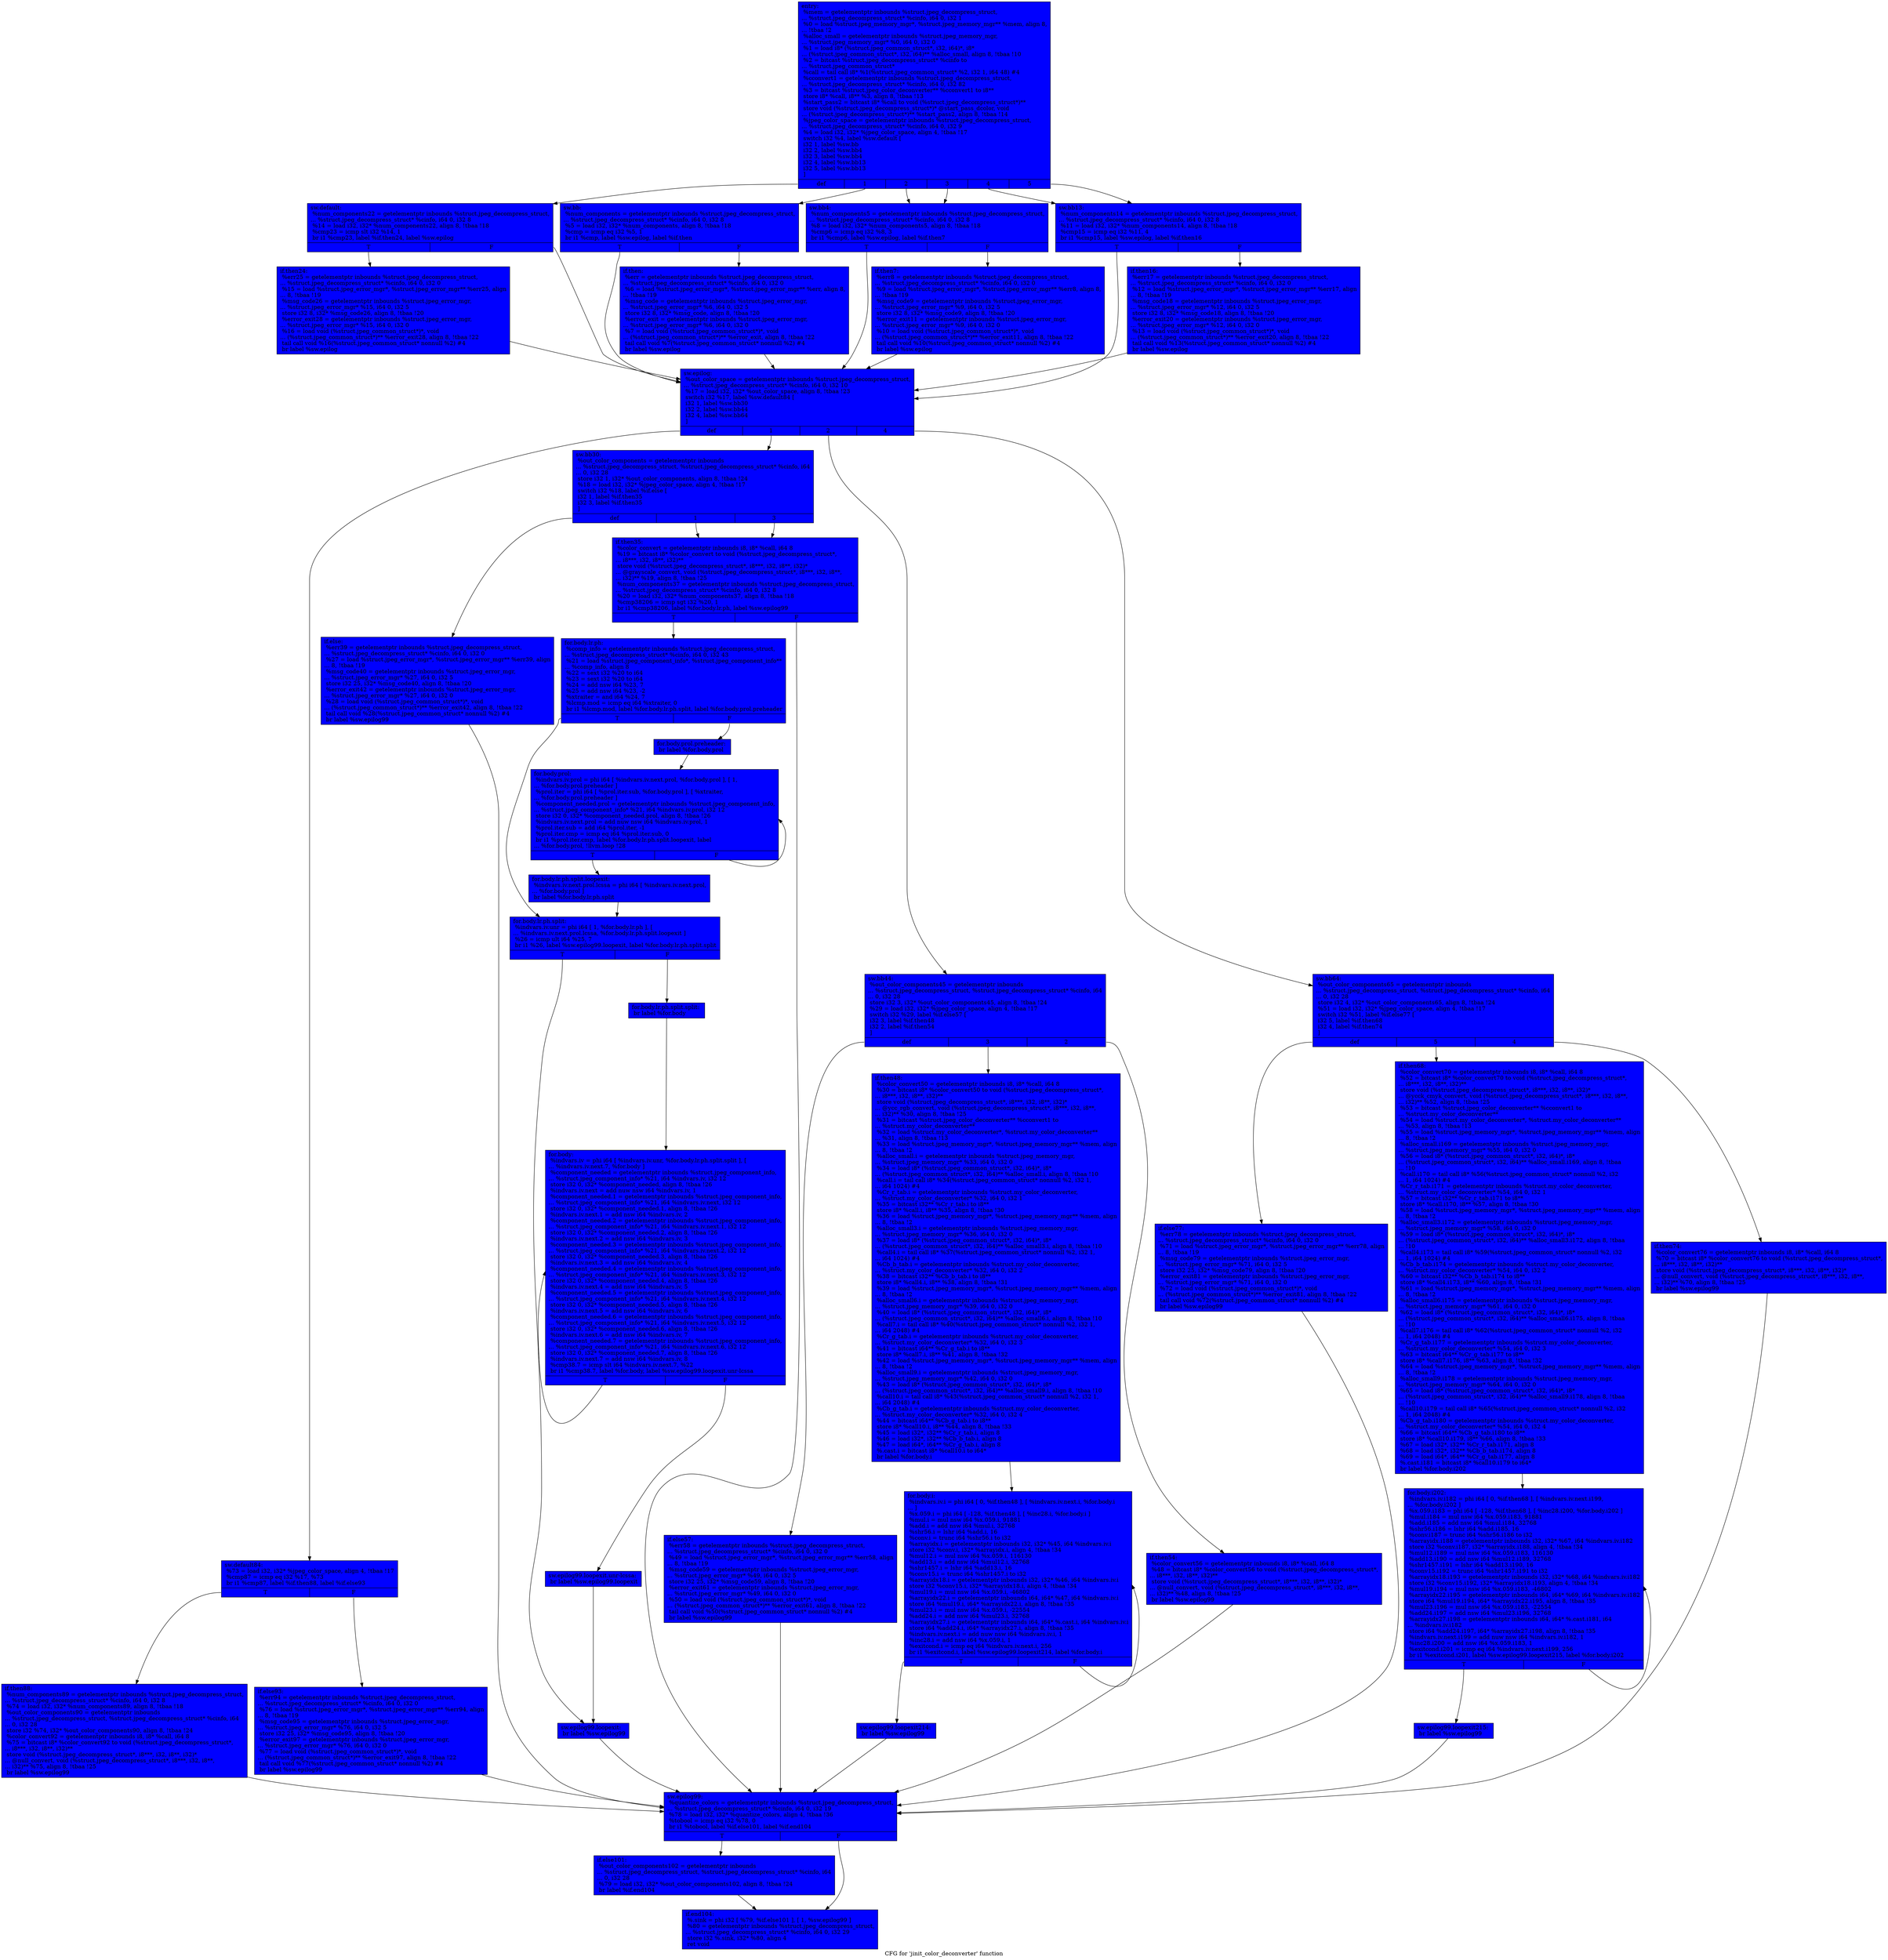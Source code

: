 digraph "CFG for 'jinit_color_deconverter' function" {
	label="CFG for 'jinit_color_deconverter' function";

	Node0x66f12a0 [shape=record, style = filled, fillcolor = blue, label="{entry:\l  %mem = getelementptr inbounds %struct.jpeg_decompress_struct,\l... %struct.jpeg_decompress_struct* %cinfo, i64 0, i32 1\l  %0 = load %struct.jpeg_memory_mgr*, %struct.jpeg_memory_mgr** %mem, align 8,\l... !tbaa !2\l  %alloc_small = getelementptr inbounds %struct.jpeg_memory_mgr,\l... %struct.jpeg_memory_mgr* %0, i64 0, i32 0\l  %1 = load i8* (%struct.jpeg_common_struct*, i32, i64)*, i8*\l... (%struct.jpeg_common_struct*, i32, i64)** %alloc_small, align 8, !tbaa !10\l  %2 = bitcast %struct.jpeg_decompress_struct* %cinfo to\l... %struct.jpeg_common_struct*\l  %call = tail call i8* %1(%struct.jpeg_common_struct* %2, i32 1, i64 48) #4\l  %cconvert1 = getelementptr inbounds %struct.jpeg_decompress_struct,\l... %struct.jpeg_decompress_struct* %cinfo, i64 0, i32 82\l  %3 = bitcast %struct.jpeg_color_deconverter** %cconvert1 to i8**\l  store i8* %call, i8** %3, align 8, !tbaa !13\l  %start_pass2 = bitcast i8* %call to void (%struct.jpeg_decompress_struct*)**\l  store void (%struct.jpeg_decompress_struct*)* @start_pass_dcolor, void\l... (%struct.jpeg_decompress_struct*)** %start_pass2, align 8, !tbaa !14\l  %jpeg_color_space = getelementptr inbounds %struct.jpeg_decompress_struct,\l... %struct.jpeg_decompress_struct* %cinfo, i64 0, i32 9\l  %4 = load i32, i32* %jpeg_color_space, align 4, !tbaa !17\l  switch i32 %4, label %sw.default [\l    i32 1, label %sw.bb\l    i32 2, label %sw.bb4\l    i32 3, label %sw.bb4\l    i32 4, label %sw.bb13\l    i32 5, label %sw.bb13\l  ]\l|{<s0>def|<s1>1|<s2>2|<s3>3|<s4>4|<s5>5}}"];
	Node0x66f12a0:s0 -> Node0x66f6d70;
	Node0x66f12a0:s1 -> Node0x66f6e20;
	Node0x66f12a0:s2 -> Node0x66f6f30;
	Node0x66f12a0:s3 -> Node0x66f6f30;
	Node0x66f12a0:s4 -> Node0x66f7080;
	Node0x66f12a0:s5 -> Node0x66f7080;
	Node0x66f6e20 [shape=record, style = filled, fillcolor = blue, label="{sw.bb:                                            \l  %num_components = getelementptr inbounds %struct.jpeg_decompress_struct,\l... %struct.jpeg_decompress_struct* %cinfo, i64 0, i32 8\l  %5 = load i32, i32* %num_components, align 8, !tbaa !18\l  %cmp = icmp eq i32 %5, 1\l  br i1 %cmp, label %sw.epilog, label %if.then\l|{<s0>T|<s1>F}}"];
	Node0x66f6e20:s0 -> Node0x66f76b0;
	Node0x66f6e20:s1 -> Node0x66f7760;
	Node0x66f7760 [shape=record, style = filled, fillcolor = blue, label="{if.then:                                          \l  %err = getelementptr inbounds %struct.jpeg_decompress_struct,\l... %struct.jpeg_decompress_struct* %cinfo, i64 0, i32 0\l  %6 = load %struct.jpeg_error_mgr*, %struct.jpeg_error_mgr** %err, align 8,\l... !tbaa !19\l  %msg_code = getelementptr inbounds %struct.jpeg_error_mgr,\l... %struct.jpeg_error_mgr* %6, i64 0, i32 5\l  store i32 8, i32* %msg_code, align 8, !tbaa !20\l  %error_exit = getelementptr inbounds %struct.jpeg_error_mgr,\l... %struct.jpeg_error_mgr* %6, i64 0, i32 0\l  %7 = load void (%struct.jpeg_common_struct*)*, void\l... (%struct.jpeg_common_struct*)** %error_exit, align 8, !tbaa !22\l  tail call void %7(%struct.jpeg_common_struct* nonnull %2) #4\l  br label %sw.epilog\l}"];
	Node0x66f7760 -> Node0x66f76b0;
	Node0x66f6f30 [shape=record, style = filled, fillcolor = blue, label="{sw.bb4:                                           \l  %num_components5 = getelementptr inbounds %struct.jpeg_decompress_struct,\l... %struct.jpeg_decompress_struct* %cinfo, i64 0, i32 8\l  %8 = load i32, i32* %num_components5, align 8, !tbaa !18\l  %cmp6 = icmp eq i32 %8, 3\l  br i1 %cmp6, label %sw.epilog, label %if.then7\l|{<s0>T|<s1>F}}"];
	Node0x66f6f30:s0 -> Node0x66f76b0;
	Node0x66f6f30:s1 -> Node0x66f6d20;
	Node0x66f6d20 [shape=record, style = filled, fillcolor = blue, label="{if.then7:                                         \l  %err8 = getelementptr inbounds %struct.jpeg_decompress_struct,\l... %struct.jpeg_decompress_struct* %cinfo, i64 0, i32 0\l  %9 = load %struct.jpeg_error_mgr*, %struct.jpeg_error_mgr** %err8, align 8,\l... !tbaa !19\l  %msg_code9 = getelementptr inbounds %struct.jpeg_error_mgr,\l... %struct.jpeg_error_mgr* %9, i64 0, i32 5\l  store i32 8, i32* %msg_code9, align 8, !tbaa !20\l  %error_exit11 = getelementptr inbounds %struct.jpeg_error_mgr,\l... %struct.jpeg_error_mgr* %9, i64 0, i32 0\l  %10 = load void (%struct.jpeg_common_struct*)*, void\l... (%struct.jpeg_common_struct*)** %error_exit11, align 8, !tbaa !22\l  tail call void %10(%struct.jpeg_common_struct* nonnull %2) #4\l  br label %sw.epilog\l}"];
	Node0x66f6d20 -> Node0x66f76b0;
	Node0x66f7080 [shape=record, style = filled, fillcolor = blue, label="{sw.bb13:                                          \l  %num_components14 = getelementptr inbounds %struct.jpeg_decompress_struct,\l... %struct.jpeg_decompress_struct* %cinfo, i64 0, i32 8\l  %11 = load i32, i32* %num_components14, align 8, !tbaa !18\l  %cmp15 = icmp eq i32 %11, 4\l  br i1 %cmp15, label %sw.epilog, label %if.then16\l|{<s0>T|<s1>F}}"];
	Node0x66f7080:s0 -> Node0x66f76b0;
	Node0x66f7080:s1 -> Node0x66fa4b0;
	Node0x66fa4b0 [shape=record, style = filled, fillcolor = blue, label="{if.then16:                                        \l  %err17 = getelementptr inbounds %struct.jpeg_decompress_struct,\l... %struct.jpeg_decompress_struct* %cinfo, i64 0, i32 0\l  %12 = load %struct.jpeg_error_mgr*, %struct.jpeg_error_mgr** %err17, align\l... 8, !tbaa !19\l  %msg_code18 = getelementptr inbounds %struct.jpeg_error_mgr,\l... %struct.jpeg_error_mgr* %12, i64 0, i32 5\l  store i32 8, i32* %msg_code18, align 8, !tbaa !20\l  %error_exit20 = getelementptr inbounds %struct.jpeg_error_mgr,\l... %struct.jpeg_error_mgr* %12, i64 0, i32 0\l  %13 = load void (%struct.jpeg_common_struct*)*, void\l... (%struct.jpeg_common_struct*)** %error_exit20, align 8, !tbaa !22\l  tail call void %13(%struct.jpeg_common_struct* nonnull %2) #4\l  br label %sw.epilog\l}"];
	Node0x66fa4b0 -> Node0x66f76b0;
	Node0x66f6d70 [shape=record, style = filled, fillcolor = blue, label="{sw.default:                                       \l  %num_components22 = getelementptr inbounds %struct.jpeg_decompress_struct,\l... %struct.jpeg_decompress_struct* %cinfo, i64 0, i32 8\l  %14 = load i32, i32* %num_components22, align 8, !tbaa !18\l  %cmp23 = icmp slt i32 %14, 1\l  br i1 %cmp23, label %if.then24, label %sw.epilog\l|{<s0>T|<s1>F}}"];
	Node0x66f6d70:s0 -> Node0x66fac10;
	Node0x66f6d70:s1 -> Node0x66f76b0;
	Node0x66fac10 [shape=record, style = filled, fillcolor = blue, label="{if.then24:                                        \l  %err25 = getelementptr inbounds %struct.jpeg_decompress_struct,\l... %struct.jpeg_decompress_struct* %cinfo, i64 0, i32 0\l  %15 = load %struct.jpeg_error_mgr*, %struct.jpeg_error_mgr** %err25, align\l... 8, !tbaa !19\l  %msg_code26 = getelementptr inbounds %struct.jpeg_error_mgr,\l... %struct.jpeg_error_mgr* %15, i64 0, i32 5\l  store i32 8, i32* %msg_code26, align 8, !tbaa !20\l  %error_exit28 = getelementptr inbounds %struct.jpeg_error_mgr,\l... %struct.jpeg_error_mgr* %15, i64 0, i32 0\l  %16 = load void (%struct.jpeg_common_struct*)*, void\l... (%struct.jpeg_common_struct*)** %error_exit28, align 8, !tbaa !22\l  tail call void %16(%struct.jpeg_common_struct* nonnull %2) #4\l  br label %sw.epilog\l}"];
	Node0x66fac10 -> Node0x66f76b0;
	Node0x66f76b0 [shape=record, style = filled, fillcolor = blue, label="{sw.epilog:                                        \l  %out_color_space = getelementptr inbounds %struct.jpeg_decompress_struct,\l... %struct.jpeg_decompress_struct* %cinfo, i64 0, i32 10\l  %17 = load i32, i32* %out_color_space, align 8, !tbaa !23\l  switch i32 %17, label %sw.default84 [\l    i32 1, label %sw.bb30\l    i32 2, label %sw.bb44\l    i32 4, label %sw.bb64\l  ]\l|{<s0>def|<s1>1|<s2>2|<s3>4}}"];
	Node0x66f76b0:s0 -> Node0x66fb480;
	Node0x66f76b0:s1 -> Node0x66fb560;
	Node0x66f76b0:s2 -> Node0x66fb630;
	Node0x66f76b0:s3 -> Node0x66fb700;
	Node0x66fb560 [shape=record, style = filled, fillcolor = blue, label="{sw.bb30:                                          \l  %out_color_components = getelementptr inbounds\l... %struct.jpeg_decompress_struct, %struct.jpeg_decompress_struct* %cinfo, i64\l... 0, i32 28\l  store i32 1, i32* %out_color_components, align 8, !tbaa !24\l  %18 = load i32, i32* %jpeg_color_space, align 4, !tbaa !17\l  switch i32 %18, label %if.else [\l    i32 1, label %if.then35\l    i32 3, label %if.then35\l  ]\l|{<s0>def|<s1>1|<s2>3}}"];
	Node0x66fb560:s0 -> Node0x66fc230;
	Node0x66fb560:s1 -> Node0x66fc2e0;
	Node0x66fb560:s2 -> Node0x66fc2e0;
	Node0x66fc2e0 [shape=record, style = filled, fillcolor = blue, label="{if.then35:                                        \l  %color_convert = getelementptr inbounds i8, i8* %call, i64 8\l  %19 = bitcast i8* %color_convert to void (%struct.jpeg_decompress_struct*,\l... i8***, i32, i8**, i32)**\l  store void (%struct.jpeg_decompress_struct*, i8***, i32, i8**, i32)*\l... @grayscale_convert, void (%struct.jpeg_decompress_struct*, i8***, i32, i8**,\l... i32)** %19, align 8, !tbaa !25\l  %num_components37 = getelementptr inbounds %struct.jpeg_decompress_struct,\l... %struct.jpeg_decompress_struct* %cinfo, i64 0, i32 8\l  %20 = load i32, i32* %num_components37, align 8, !tbaa !18\l  %cmp38206 = icmp sgt i32 %20, 1\l  br i1 %cmp38206, label %for.body.lr.ph, label %sw.epilog99\l|{<s0>T|<s1>F}}"];
	Node0x66fc2e0:s0 -> Node0x66fcf20;
	Node0x66fc2e0:s1 -> Node0x66f99d0;
	Node0x66fcf20 [shape=record, style = filled, fillcolor = blue, label="{for.body.lr.ph:                                   \l  %comp_info = getelementptr inbounds %struct.jpeg_decompress_struct,\l... %struct.jpeg_decompress_struct* %cinfo, i64 0, i32 43\l  %21 = load %struct.jpeg_component_info*, %struct.jpeg_component_info**\l... %comp_info, align 8\l  %22 = sext i32 %20 to i64\l  %23 = sext i32 %20 to i64\l  %24 = add nsw i64 %23, 7\l  %25 = add nsw i64 %23, -2\l  %xtraiter = and i64 %24, 7\l  %lcmp.mod = icmp eq i64 %xtraiter, 0\l  br i1 %lcmp.mod, label %for.body.lr.ph.split, label %for.body.prol.preheader\l|{<s0>T|<s1>F}}"];
	Node0x66fcf20:s0 -> Node0x66fd900;
	Node0x66fcf20:s1 -> Node0x66fda00;
	Node0x66fda00 [shape=record, style = filled, fillcolor = blue, label="{for.body.prol.preheader:                          \l  br label %for.body.prol\l}"];
	Node0x66fda00 -> Node0x66fdb90;
	Node0x66fdb90 [shape=record, style = filled, fillcolor = blue, label="{for.body.prol:                                    \l  %indvars.iv.prol = phi i64 [ %indvars.iv.next.prol, %for.body.prol ], [ 1,\l... %for.body.prol.preheader ]\l  %prol.iter = phi i64 [ %prol.iter.sub, %for.body.prol ], [ %xtraiter,\l... %for.body.prol.preheader ]\l  %component_needed.prol = getelementptr inbounds %struct.jpeg_component_info,\l... %struct.jpeg_component_info* %21, i64 %indvars.iv.prol, i32 12\l  store i32 0, i32* %component_needed.prol, align 8, !tbaa !26\l  %indvars.iv.next.prol = add nuw nsw i64 %indvars.iv.prol, 1\l  %prol.iter.sub = add i64 %prol.iter, -1\l  %prol.iter.cmp = icmp eq i64 %prol.iter.sub, 0\l  br i1 %prol.iter.cmp, label %for.body.lr.ph.split.loopexit, label\l... %for.body.prol, !llvm.loop !28\l|{<s0>T|<s1>F}}"];
	Node0x66fdb90:s0 -> Node0x66fe450;
	Node0x66fdb90:s1 -> Node0x66fdb90;
	Node0x66fe450 [shape=record, style = filled, fillcolor = blue, label="{for.body.lr.ph.split.loopexit:                    \l  %indvars.iv.next.prol.lcssa = phi i64 [ %indvars.iv.next.prol,\l... %for.body.prol ]\l  br label %for.body.lr.ph.split\l}"];
	Node0x66fe450 -> Node0x66fd900;
	Node0x66fd900 [shape=record, style = filled, fillcolor = blue, label="{for.body.lr.ph.split:                             \l  %indvars.iv.unr = phi i64 [ 1, %for.body.lr.ph ], [\l... %indvars.iv.next.prol.lcssa, %for.body.lr.ph.split.loopexit ]\l  %26 = icmp ult i64 %25, 7\l  br i1 %26, label %sw.epilog99.loopexit, label %for.body.lr.ph.split.split\l|{<s0>T|<s1>F}}"];
	Node0x66fd900:s0 -> Node0x66fe7d0;
	Node0x66fd900:s1 -> Node0x66fe8b0;
	Node0x66fe8b0 [shape=record, style = filled, fillcolor = blue, label="{for.body.lr.ph.split.split:                       \l  br label %for.body\l}"];
	Node0x66fe8b0 -> Node0x66fea60;
	Node0x66fea60 [shape=record, style = filled, fillcolor = blue, label="{for.body:                                         \l  %indvars.iv = phi i64 [ %indvars.iv.unr, %for.body.lr.ph.split.split ], [\l... %indvars.iv.next.7, %for.body ]\l  %component_needed = getelementptr inbounds %struct.jpeg_component_info,\l... %struct.jpeg_component_info* %21, i64 %indvars.iv, i32 12\l  store i32 0, i32* %component_needed, align 8, !tbaa !26\l  %indvars.iv.next = add nuw nsw i64 %indvars.iv, 1\l  %component_needed.1 = getelementptr inbounds %struct.jpeg_component_info,\l... %struct.jpeg_component_info* %21, i64 %indvars.iv.next, i32 12\l  store i32 0, i32* %component_needed.1, align 8, !tbaa !26\l  %indvars.iv.next.1 = add nsw i64 %indvars.iv, 2\l  %component_needed.2 = getelementptr inbounds %struct.jpeg_component_info,\l... %struct.jpeg_component_info* %21, i64 %indvars.iv.next.1, i32 12\l  store i32 0, i32* %component_needed.2, align 8, !tbaa !26\l  %indvars.iv.next.2 = add nsw i64 %indvars.iv, 3\l  %component_needed.3 = getelementptr inbounds %struct.jpeg_component_info,\l... %struct.jpeg_component_info* %21, i64 %indvars.iv.next.2, i32 12\l  store i32 0, i32* %component_needed.3, align 8, !tbaa !26\l  %indvars.iv.next.3 = add nsw i64 %indvars.iv, 4\l  %component_needed.4 = getelementptr inbounds %struct.jpeg_component_info,\l... %struct.jpeg_component_info* %21, i64 %indvars.iv.next.3, i32 12\l  store i32 0, i32* %component_needed.4, align 8, !tbaa !26\l  %indvars.iv.next.4 = add nsw i64 %indvars.iv, 5\l  %component_needed.5 = getelementptr inbounds %struct.jpeg_component_info,\l... %struct.jpeg_component_info* %21, i64 %indvars.iv.next.4, i32 12\l  store i32 0, i32* %component_needed.5, align 8, !tbaa !26\l  %indvars.iv.next.5 = add nsw i64 %indvars.iv, 6\l  %component_needed.6 = getelementptr inbounds %struct.jpeg_component_info,\l... %struct.jpeg_component_info* %21, i64 %indvars.iv.next.5, i32 12\l  store i32 0, i32* %component_needed.6, align 8, !tbaa !26\l  %indvars.iv.next.6 = add nsw i64 %indvars.iv, 7\l  %component_needed.7 = getelementptr inbounds %struct.jpeg_component_info,\l... %struct.jpeg_component_info* %21, i64 %indvars.iv.next.6, i32 12\l  store i32 0, i32* %component_needed.7, align 8, !tbaa !26\l  %indvars.iv.next.7 = add nsw i64 %indvars.iv, 8\l  %cmp38.7 = icmp slt i64 %indvars.iv.next.7, %22\l  br i1 %cmp38.7, label %for.body, label %sw.epilog99.loopexit.unr-lcssa\l|{<s0>T|<s1>F}}"];
	Node0x66fea60:s0 -> Node0x66fea60;
	Node0x66fea60:s1 -> Node0x6700420;
	Node0x66fc230 [shape=record, style = filled, fillcolor = blue, label="{if.else:                                          \l  %err39 = getelementptr inbounds %struct.jpeg_decompress_struct,\l... %struct.jpeg_decompress_struct* %cinfo, i64 0, i32 0\l  %27 = load %struct.jpeg_error_mgr*, %struct.jpeg_error_mgr** %err39, align\l... 8, !tbaa !19\l  %msg_code40 = getelementptr inbounds %struct.jpeg_error_mgr,\l... %struct.jpeg_error_mgr* %27, i64 0, i32 5\l  store i32 25, i32* %msg_code40, align 8, !tbaa !20\l  %error_exit42 = getelementptr inbounds %struct.jpeg_error_mgr,\l... %struct.jpeg_error_mgr* %27, i64 0, i32 0\l  %28 = load void (%struct.jpeg_common_struct*)*, void\l... (%struct.jpeg_common_struct*)** %error_exit42, align 8, !tbaa !22\l  tail call void %28(%struct.jpeg_common_struct* nonnull %2) #4\l  br label %sw.epilog99\l}"];
	Node0x66fc230 -> Node0x66f99d0;
	Node0x66fb630 [shape=record, style = filled, fillcolor = blue, label="{sw.bb44:                                          \l  %out_color_components45 = getelementptr inbounds\l... %struct.jpeg_decompress_struct, %struct.jpeg_decompress_struct* %cinfo, i64\l... 0, i32 28\l  store i32 3, i32* %out_color_components45, align 8, !tbaa !24\l  %29 = load i32, i32* %jpeg_color_space, align 4, !tbaa !17\l  switch i32 %29, label %if.else57 [\l    i32 3, label %if.then48\l    i32 2, label %if.then54\l  ]\l|{<s0>def|<s1>3|<s2>2}}"];
	Node0x66fb630:s0 -> Node0x6701190;
	Node0x66fb630:s1 -> Node0x6701240;
	Node0x66fb630:s2 -> Node0x66fc5f0;
	Node0x6701240 [shape=record, style = filled, fillcolor = blue, label="{if.then48:                                        \l  %color_convert50 = getelementptr inbounds i8, i8* %call, i64 8\l  %30 = bitcast i8* %color_convert50 to void (%struct.jpeg_decompress_struct*,\l... i8***, i32, i8**, i32)**\l  store void (%struct.jpeg_decompress_struct*, i8***, i32, i8**, i32)*\l... @ycc_rgb_convert, void (%struct.jpeg_decompress_struct*, i8***, i32, i8**,\l... i32)** %30, align 8, !tbaa !25\l  %31 = bitcast %struct.jpeg_color_deconverter** %cconvert1 to\l... %struct.my_color_deconverter**\l  %32 = load %struct.my_color_deconverter*, %struct.my_color_deconverter**\l... %31, align 8, !tbaa !13\l  %33 = load %struct.jpeg_memory_mgr*, %struct.jpeg_memory_mgr** %mem, align\l... 8, !tbaa !2\l  %alloc_small.i = getelementptr inbounds %struct.jpeg_memory_mgr,\l... %struct.jpeg_memory_mgr* %33, i64 0, i32 0\l  %34 = load i8* (%struct.jpeg_common_struct*, i32, i64)*, i8*\l... (%struct.jpeg_common_struct*, i32, i64)** %alloc_small.i, align 8, !tbaa !10\l  %call.i = tail call i8* %34(%struct.jpeg_common_struct* nonnull %2, i32 1,\l... i64 1024) #4\l  %Cr_r_tab.i = getelementptr inbounds %struct.my_color_deconverter,\l... %struct.my_color_deconverter* %32, i64 0, i32 1\l  %35 = bitcast i32** %Cr_r_tab.i to i8**\l  store i8* %call.i, i8** %35, align 8, !tbaa !30\l  %36 = load %struct.jpeg_memory_mgr*, %struct.jpeg_memory_mgr** %mem, align\l... 8, !tbaa !2\l  %alloc_small3.i = getelementptr inbounds %struct.jpeg_memory_mgr,\l... %struct.jpeg_memory_mgr* %36, i64 0, i32 0\l  %37 = load i8* (%struct.jpeg_common_struct*, i32, i64)*, i8*\l... (%struct.jpeg_common_struct*, i32, i64)** %alloc_small3.i, align 8, !tbaa !10\l  %call4.i = tail call i8* %37(%struct.jpeg_common_struct* nonnull %2, i32 1,\l... i64 1024) #4\l  %Cb_b_tab.i = getelementptr inbounds %struct.my_color_deconverter,\l... %struct.my_color_deconverter* %32, i64 0, i32 2\l  %38 = bitcast i32** %Cb_b_tab.i to i8**\l  store i8* %call4.i, i8** %38, align 8, !tbaa !31\l  %39 = load %struct.jpeg_memory_mgr*, %struct.jpeg_memory_mgr** %mem, align\l... 8, !tbaa !2\l  %alloc_small6.i = getelementptr inbounds %struct.jpeg_memory_mgr,\l... %struct.jpeg_memory_mgr* %39, i64 0, i32 0\l  %40 = load i8* (%struct.jpeg_common_struct*, i32, i64)*, i8*\l... (%struct.jpeg_common_struct*, i32, i64)** %alloc_small6.i, align 8, !tbaa !10\l  %call7.i = tail call i8* %40(%struct.jpeg_common_struct* nonnull %2, i32 1,\l... i64 2048) #4\l  %Cr_g_tab.i = getelementptr inbounds %struct.my_color_deconverter,\l... %struct.my_color_deconverter* %32, i64 0, i32 3\l  %41 = bitcast i64** %Cr_g_tab.i to i8**\l  store i8* %call7.i, i8** %41, align 8, !tbaa !32\l  %42 = load %struct.jpeg_memory_mgr*, %struct.jpeg_memory_mgr** %mem, align\l... 8, !tbaa !2\l  %alloc_small9.i = getelementptr inbounds %struct.jpeg_memory_mgr,\l... %struct.jpeg_memory_mgr* %42, i64 0, i32 0\l  %43 = load i8* (%struct.jpeg_common_struct*, i32, i64)*, i8*\l... (%struct.jpeg_common_struct*, i32, i64)** %alloc_small9.i, align 8, !tbaa !10\l  %call10.i = tail call i8* %43(%struct.jpeg_common_struct* nonnull %2, i32 1,\l... i64 2048) #4\l  %Cb_g_tab.i = getelementptr inbounds %struct.my_color_deconverter,\l... %struct.my_color_deconverter* %32, i64 0, i32 4\l  %44 = bitcast i64** %Cb_g_tab.i to i8**\l  store i8* %call10.i, i8** %44, align 8, !tbaa !33\l  %45 = load i32*, i32** %Cr_r_tab.i, align 8\l  %46 = load i32*, i32** %Cb_b_tab.i, align 8\l  %47 = load i64*, i64** %Cr_g_tab.i, align 8\l  %.cast.i = bitcast i8* %call10.i to i64*\l  br label %for.body.i\l}"];
	Node0x6701240 -> Node0x66f5df0;
	Node0x66f5df0 [shape=record, style = filled, fillcolor = blue, label="{for.body.i:                                       \l  %indvars.iv.i = phi i64 [ 0, %if.then48 ], [ %indvars.iv.next.i, %for.body.i\l... ]\l  %x.059.i = phi i64 [ -128, %if.then48 ], [ %inc28.i, %for.body.i ]\l  %mul.i = mul nsw i64 %x.059.i, 91881\l  %add.i = add nsw i64 %mul.i, 32768\l  %shr56.i = lshr i64 %add.i, 16\l  %conv.i = trunc i64 %shr56.i to i32\l  %arrayidx.i = getelementptr inbounds i32, i32* %45, i64 %indvars.iv.i\l  store i32 %conv.i, i32* %arrayidx.i, align 4, !tbaa !34\l  %mul12.i = mul nsw i64 %x.059.i, 116130\l  %add13.i = add nsw i64 %mul12.i, 32768\l  %shr1457.i = lshr i64 %add13.i, 16\l  %conv15.i = trunc i64 %shr1457.i to i32\l  %arrayidx18.i = getelementptr inbounds i32, i32* %46, i64 %indvars.iv.i\l  store i32 %conv15.i, i32* %arrayidx18.i, align 4, !tbaa !34\l  %mul19.i = mul nsw i64 %x.059.i, -46802\l  %arrayidx22.i = getelementptr inbounds i64, i64* %47, i64 %indvars.iv.i\l  store i64 %mul19.i, i64* %arrayidx22.i, align 8, !tbaa !35\l  %mul23.i = mul nsw i64 %x.059.i, -22554\l  %add24.i = add nsw i64 %mul23.i, 32768\l  %arrayidx27.i = getelementptr inbounds i64, i64* %.cast.i, i64 %indvars.iv.i\l  store i64 %add24.i, i64* %arrayidx27.i, align 8, !tbaa !35\l  %indvars.iv.next.i = add nuw nsw i64 %indvars.iv.i, 1\l  %inc28.i = add nsw i64 %x.059.i, 1\l  %exitcond.i = icmp eq i64 %indvars.iv.next.i, 256\l  br i1 %exitcond.i, label %sw.epilog99.loopexit214, label %for.body.i\l|{<s0>T|<s1>F}}"];
	Node0x66f5df0:s0 -> Node0x6708b00;
	Node0x66f5df0:s1 -> Node0x66f5df0;
	Node0x66fc5f0 [shape=record, style = filled, fillcolor = blue, label="{if.then54:                                        \l  %color_convert56 = getelementptr inbounds i8, i8* %call, i64 8\l  %48 = bitcast i8* %color_convert56 to void (%struct.jpeg_decompress_struct*,\l... i8***, i32, i8**, i32)**\l  store void (%struct.jpeg_decompress_struct*, i8***, i32, i8**, i32)*\l... @null_convert, void (%struct.jpeg_decompress_struct*, i8***, i32, i8**,\l... i32)** %48, align 8, !tbaa !25\l  br label %sw.epilog99\l}"];
	Node0x66fc5f0 -> Node0x66f99d0;
	Node0x6701190 [shape=record, style = filled, fillcolor = blue, label="{if.else57:                                        \l  %err58 = getelementptr inbounds %struct.jpeg_decompress_struct,\l... %struct.jpeg_decompress_struct* %cinfo, i64 0, i32 0\l  %49 = load %struct.jpeg_error_mgr*, %struct.jpeg_error_mgr** %err58, align\l... 8, !tbaa !19\l  %msg_code59 = getelementptr inbounds %struct.jpeg_error_mgr,\l... %struct.jpeg_error_mgr* %49, i64 0, i32 5\l  store i32 25, i32* %msg_code59, align 8, !tbaa !20\l  %error_exit61 = getelementptr inbounds %struct.jpeg_error_mgr,\l... %struct.jpeg_error_mgr* %49, i64 0, i32 0\l  %50 = load void (%struct.jpeg_common_struct*)*, void\l... (%struct.jpeg_common_struct*)** %error_exit61, align 8, !tbaa !22\l  tail call void %50(%struct.jpeg_common_struct* nonnull %2) #4\l  br label %sw.epilog99\l}"];
	Node0x6701190 -> Node0x66f99d0;
	Node0x66fb700 [shape=record, style = filled, fillcolor = blue, label="{sw.bb64:                                          \l  %out_color_components65 = getelementptr inbounds\l... %struct.jpeg_decompress_struct, %struct.jpeg_decompress_struct* %cinfo, i64\l... 0, i32 28\l  store i32 4, i32* %out_color_components65, align 8, !tbaa !24\l  %51 = load i32, i32* %jpeg_color_space, align 4, !tbaa !17\l  switch i32 %51, label %if.else77 [\l    i32 5, label %if.then68\l    i32 4, label %if.then74\l  ]\l|{<s0>def|<s1>5|<s2>4}}"];
	Node0x66fb700:s0 -> Node0x67094e0;
	Node0x66fb700:s1 -> Node0x6709590;
	Node0x66fb700:s2 -> Node0x6709670;
	Node0x6709590 [shape=record, style = filled, fillcolor = blue, label="{if.then68:                                        \l  %color_convert70 = getelementptr inbounds i8, i8* %call, i64 8\l  %52 = bitcast i8* %color_convert70 to void (%struct.jpeg_decompress_struct*,\l... i8***, i32, i8**, i32)**\l  store void (%struct.jpeg_decompress_struct*, i8***, i32, i8**, i32)*\l... @ycck_cmyk_convert, void (%struct.jpeg_decompress_struct*, i8***, i32, i8**,\l... i32)** %52, align 8, !tbaa !25\l  %53 = bitcast %struct.jpeg_color_deconverter** %cconvert1 to\l... %struct.my_color_deconverter**\l  %54 = load %struct.my_color_deconverter*, %struct.my_color_deconverter**\l... %53, align 8, !tbaa !13\l  %55 = load %struct.jpeg_memory_mgr*, %struct.jpeg_memory_mgr** %mem, align\l... 8, !tbaa !2\l  %alloc_small.i169 = getelementptr inbounds %struct.jpeg_memory_mgr,\l... %struct.jpeg_memory_mgr* %55, i64 0, i32 0\l  %56 = load i8* (%struct.jpeg_common_struct*, i32, i64)*, i8*\l... (%struct.jpeg_common_struct*, i32, i64)** %alloc_small.i169, align 8, !tbaa\l... !10\l  %call.i170 = tail call i8* %56(%struct.jpeg_common_struct* nonnull %2, i32\l... 1, i64 1024) #4\l  %Cr_r_tab.i171 = getelementptr inbounds %struct.my_color_deconverter,\l... %struct.my_color_deconverter* %54, i64 0, i32 1\l  %57 = bitcast i32** %Cr_r_tab.i171 to i8**\l  store i8* %call.i170, i8** %57, align 8, !tbaa !30\l  %58 = load %struct.jpeg_memory_mgr*, %struct.jpeg_memory_mgr** %mem, align\l... 8, !tbaa !2\l  %alloc_small3.i172 = getelementptr inbounds %struct.jpeg_memory_mgr,\l... %struct.jpeg_memory_mgr* %58, i64 0, i32 0\l  %59 = load i8* (%struct.jpeg_common_struct*, i32, i64)*, i8*\l... (%struct.jpeg_common_struct*, i32, i64)** %alloc_small3.i172, align 8, !tbaa\l... !10\l  %call4.i173 = tail call i8* %59(%struct.jpeg_common_struct* nonnull %2, i32\l... 1, i64 1024) #4\l  %Cb_b_tab.i174 = getelementptr inbounds %struct.my_color_deconverter,\l... %struct.my_color_deconverter* %54, i64 0, i32 2\l  %60 = bitcast i32** %Cb_b_tab.i174 to i8**\l  store i8* %call4.i173, i8** %60, align 8, !tbaa !31\l  %61 = load %struct.jpeg_memory_mgr*, %struct.jpeg_memory_mgr** %mem, align\l... 8, !tbaa !2\l  %alloc_small6.i175 = getelementptr inbounds %struct.jpeg_memory_mgr,\l... %struct.jpeg_memory_mgr* %61, i64 0, i32 0\l  %62 = load i8* (%struct.jpeg_common_struct*, i32, i64)*, i8*\l... (%struct.jpeg_common_struct*, i32, i64)** %alloc_small6.i175, align 8, !tbaa\l... !10\l  %call7.i176 = tail call i8* %62(%struct.jpeg_common_struct* nonnull %2, i32\l... 1, i64 2048) #4\l  %Cr_g_tab.i177 = getelementptr inbounds %struct.my_color_deconverter,\l... %struct.my_color_deconverter* %54, i64 0, i32 3\l  %63 = bitcast i64** %Cr_g_tab.i177 to i8**\l  store i8* %call7.i176, i8** %63, align 8, !tbaa !32\l  %64 = load %struct.jpeg_memory_mgr*, %struct.jpeg_memory_mgr** %mem, align\l... 8, !tbaa !2\l  %alloc_small9.i178 = getelementptr inbounds %struct.jpeg_memory_mgr,\l... %struct.jpeg_memory_mgr* %64, i64 0, i32 0\l  %65 = load i8* (%struct.jpeg_common_struct*, i32, i64)*, i8*\l... (%struct.jpeg_common_struct*, i32, i64)** %alloc_small9.i178, align 8, !tbaa\l... !10\l  %call10.i179 = tail call i8* %65(%struct.jpeg_common_struct* nonnull %2, i32\l... 1, i64 2048) #4\l  %Cb_g_tab.i180 = getelementptr inbounds %struct.my_color_deconverter,\l... %struct.my_color_deconverter* %54, i64 0, i32 4\l  %66 = bitcast i64** %Cb_g_tab.i180 to i8**\l  store i8* %call10.i179, i8** %66, align 8, !tbaa !33\l  %67 = load i32*, i32** %Cr_r_tab.i171, align 8\l  %68 = load i32*, i32** %Cb_b_tab.i174, align 8\l  %69 = load i64*, i64** %Cr_g_tab.i177, align 8\l  %.cast.i181 = bitcast i8* %call10.i179 to i64*\l  br label %for.body.i202\l}"];
	Node0x6709590 -> Node0x670ce60;
	Node0x670ce60 [shape=record, style = filled, fillcolor = blue, label="{for.body.i202:                                    \l  %indvars.iv.i182 = phi i64 [ 0, %if.then68 ], [ %indvars.iv.next.i199,\l... %for.body.i202 ]\l  %x.059.i183 = phi i64 [ -128, %if.then68 ], [ %inc28.i200, %for.body.i202 ]\l  %mul.i184 = mul nsw i64 %x.059.i183, 91881\l  %add.i185 = add nsw i64 %mul.i184, 32768\l  %shr56.i186 = lshr i64 %add.i185, 16\l  %conv.i187 = trunc i64 %shr56.i186 to i32\l  %arrayidx.i188 = getelementptr inbounds i32, i32* %67, i64 %indvars.iv.i182\l  store i32 %conv.i187, i32* %arrayidx.i188, align 4, !tbaa !34\l  %mul12.i189 = mul nsw i64 %x.059.i183, 116130\l  %add13.i190 = add nsw i64 %mul12.i189, 32768\l  %shr1457.i191 = lshr i64 %add13.i190, 16\l  %conv15.i192 = trunc i64 %shr1457.i191 to i32\l  %arrayidx18.i193 = getelementptr inbounds i32, i32* %68, i64 %indvars.iv.i182\l  store i32 %conv15.i192, i32* %arrayidx18.i193, align 4, !tbaa !34\l  %mul19.i194 = mul nsw i64 %x.059.i183, -46802\l  %arrayidx22.i195 = getelementptr inbounds i64, i64* %69, i64 %indvars.iv.i182\l  store i64 %mul19.i194, i64* %arrayidx22.i195, align 8, !tbaa !35\l  %mul23.i196 = mul nsw i64 %x.059.i183, -22554\l  %add24.i197 = add nsw i64 %mul23.i196, 32768\l  %arrayidx27.i198 = getelementptr inbounds i64, i64* %.cast.i181, i64\l... %indvars.iv.i182\l  store i64 %add24.i197, i64* %arrayidx27.i198, align 8, !tbaa !35\l  %indvars.iv.next.i199 = add nuw nsw i64 %indvars.iv.i182, 1\l  %inc28.i200 = add nsw i64 %x.059.i183, 1\l  %exitcond.i201 = icmp eq i64 %indvars.iv.next.i199, 256\l  br i1 %exitcond.i201, label %sw.epilog99.loopexit215, label %for.body.i202\l|{<s0>T|<s1>F}}"];
	Node0x670ce60:s0 -> Node0x670e0f0;
	Node0x670ce60:s1 -> Node0x670ce60;
	Node0x6709670 [shape=record, style = filled, fillcolor = blue, label="{if.then74:                                        \l  %color_convert76 = getelementptr inbounds i8, i8* %call, i64 8\l  %70 = bitcast i8* %color_convert76 to void (%struct.jpeg_decompress_struct*,\l... i8***, i32, i8**, i32)**\l  store void (%struct.jpeg_decompress_struct*, i8***, i32, i8**, i32)*\l... @null_convert, void (%struct.jpeg_decompress_struct*, i8***, i32, i8**,\l... i32)** %70, align 8, !tbaa !25\l  br label %sw.epilog99\l}"];
	Node0x6709670 -> Node0x66f99d0;
	Node0x67094e0 [shape=record, style = filled, fillcolor = blue, label="{if.else77:                                        \l  %err78 = getelementptr inbounds %struct.jpeg_decompress_struct,\l... %struct.jpeg_decompress_struct* %cinfo, i64 0, i32 0\l  %71 = load %struct.jpeg_error_mgr*, %struct.jpeg_error_mgr** %err78, align\l... 8, !tbaa !19\l  %msg_code79 = getelementptr inbounds %struct.jpeg_error_mgr,\l... %struct.jpeg_error_mgr* %71, i64 0, i32 5\l  store i32 25, i32* %msg_code79, align 8, !tbaa !20\l  %error_exit81 = getelementptr inbounds %struct.jpeg_error_mgr,\l... %struct.jpeg_error_mgr* %71, i64 0, i32 0\l  %72 = load void (%struct.jpeg_common_struct*)*, void\l... (%struct.jpeg_common_struct*)** %error_exit81, align 8, !tbaa !22\l  tail call void %72(%struct.jpeg_common_struct* nonnull %2) #4\l  br label %sw.epilog99\l}"];
	Node0x67094e0 -> Node0x66f99d0;
	Node0x66fb480 [shape=record, style = filled, fillcolor = blue, label="{sw.default84:                                     \l  %73 = load i32, i32* %jpeg_color_space, align 4, !tbaa !17\l  %cmp87 = icmp eq i32 %17, %73\l  br i1 %cmp87, label %if.then88, label %if.else93\l|{<s0>T|<s1>F}}"];
	Node0x66fb480:s0 -> Node0x670e850;
	Node0x66fb480:s1 -> Node0x670e900;
	Node0x670e850 [shape=record, style = filled, fillcolor = blue, label="{if.then88:                                        \l  %num_components89 = getelementptr inbounds %struct.jpeg_decompress_struct,\l... %struct.jpeg_decompress_struct* %cinfo, i64 0, i32 8\l  %74 = load i32, i32* %num_components89, align 8, !tbaa !18\l  %out_color_components90 = getelementptr inbounds\l... %struct.jpeg_decompress_struct, %struct.jpeg_decompress_struct* %cinfo, i64\l... 0, i32 28\l  store i32 %74, i32* %out_color_components90, align 8, !tbaa !24\l  %color_convert92 = getelementptr inbounds i8, i8* %call, i64 8\l  %75 = bitcast i8* %color_convert92 to void (%struct.jpeg_decompress_struct*,\l... i8***, i32, i8**, i32)**\l  store void (%struct.jpeg_decompress_struct*, i8***, i32, i8**, i32)*\l... @null_convert, void (%struct.jpeg_decompress_struct*, i8***, i32, i8**,\l... i32)** %75, align 8, !tbaa !25\l  br label %sw.epilog99\l}"];
	Node0x670e850 -> Node0x66f99d0;
	Node0x670e900 [shape=record, style = filled, fillcolor = blue, label="{if.else93:                                        \l  %err94 = getelementptr inbounds %struct.jpeg_decompress_struct,\l... %struct.jpeg_decompress_struct* %cinfo, i64 0, i32 0\l  %76 = load %struct.jpeg_error_mgr*, %struct.jpeg_error_mgr** %err94, align\l... 8, !tbaa !19\l  %msg_code95 = getelementptr inbounds %struct.jpeg_error_mgr,\l... %struct.jpeg_error_mgr* %76, i64 0, i32 5\l  store i32 25, i32* %msg_code95, align 8, !tbaa !20\l  %error_exit97 = getelementptr inbounds %struct.jpeg_error_mgr,\l... %struct.jpeg_error_mgr* %76, i64 0, i32 0\l  %77 = load void (%struct.jpeg_common_struct*)*, void\l... (%struct.jpeg_common_struct*)** %error_exit97, align 8, !tbaa !22\l  tail call void %77(%struct.jpeg_common_struct* nonnull %2) #4\l  br label %sw.epilog99\l}"];
	Node0x670e900 -> Node0x66f99d0;
	Node0x6700420 [shape=record, style = filled, fillcolor = blue, label="{sw.epilog99.loopexit.unr-lcssa:                   \l  br label %sw.epilog99.loopexit\l}"];
	Node0x6700420 -> Node0x66fe7d0;
	Node0x66fe7d0 [shape=record, style = filled, fillcolor = blue, label="{sw.epilog99.loopexit:                             \l  br label %sw.epilog99\l}"];
	Node0x66fe7d0 -> Node0x66f99d0;
	Node0x6708b00 [shape=record, style = filled, fillcolor = blue, label="{sw.epilog99.loopexit214:                          \l  br label %sw.epilog99\l}"];
	Node0x6708b00 -> Node0x66f99d0;
	Node0x670e0f0 [shape=record, style = filled, fillcolor = blue, label="{sw.epilog99.loopexit215:                          \l  br label %sw.epilog99\l}"];
	Node0x670e0f0 -> Node0x66f99d0;
	Node0x66f99d0 [shape=record, style = filled, fillcolor = blue, label="{sw.epilog99:                                      \l  %quantize_colors = getelementptr inbounds %struct.jpeg_decompress_struct,\l... %struct.jpeg_decompress_struct* %cinfo, i64 0, i32 19\l  %78 = load i32, i32* %quantize_colors, align 4, !tbaa !36\l  %tobool = icmp eq i32 %78, 0\l  br i1 %tobool, label %if.else101, label %if.end104\l|{<s0>T|<s1>F}}"];
	Node0x66f99d0:s0 -> Node0x6701810;
	Node0x66f99d0:s1 -> Node0x67018c0;
	Node0x6701810 [shape=record, style = filled, fillcolor = blue, label="{if.else101:                                       \l  %out_color_components102 = getelementptr inbounds\l... %struct.jpeg_decompress_struct, %struct.jpeg_decompress_struct* %cinfo, i64\l... 0, i32 28\l  %79 = load i32, i32* %out_color_components102, align 8, !tbaa !24\l  br label %if.end104\l}"];
	Node0x6701810 -> Node0x67018c0;
	Node0x67018c0 [shape=record, style = filled, fillcolor = blue, label="{if.end104:                                        \l  %.sink = phi i32 [ %79, %if.else101 ], [ 1, %sw.epilog99 ]\l  %80 = getelementptr inbounds %struct.jpeg_decompress_struct,\l... %struct.jpeg_decompress_struct* %cinfo, i64 0, i32 29\l  store i32 %.sink, i32* %80, align 4\l  ret void\l}"];
}
